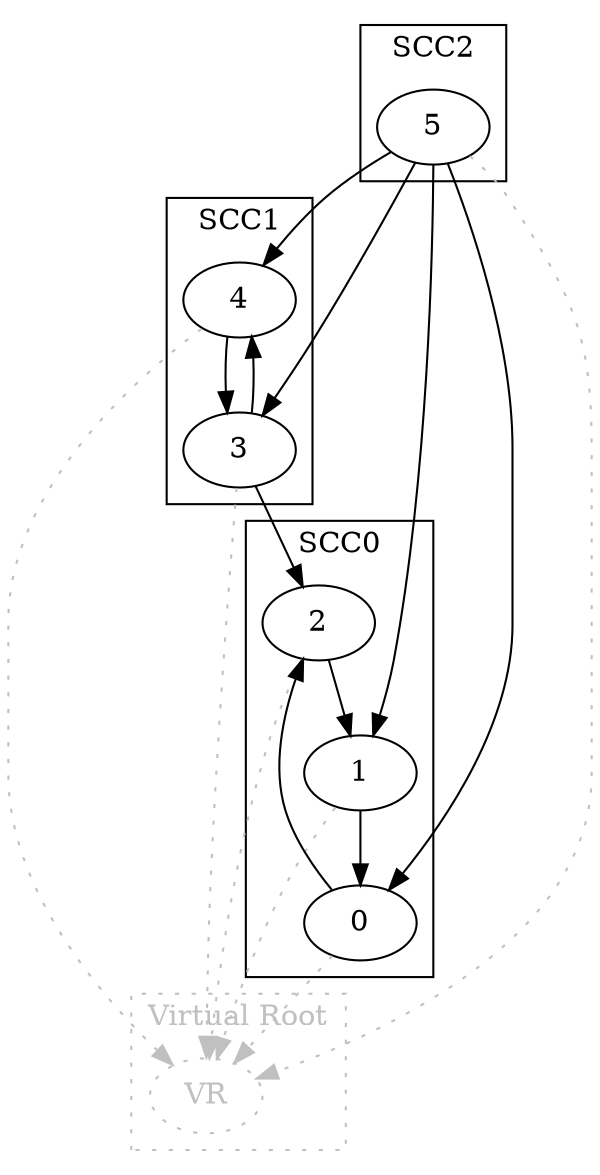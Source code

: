 digraph G {
  VR [style=dotted color=gray fontcolor=gray]

  // SCC clusters
  subgraph cluster_vr { label="Virtual Root" style="dotted" color=gray fontcolor=gray VR}

  subgraph cluster_scc0 { label="SCC0" 2 -> 1 -> 0 -> 2;}
  subgraph cluster_scc1 { label="SCC1" 4 -> 3 -> 4;}
  subgraph cluster_scc2 { label="SCC2" 5;}

  // inter SCC edges
  5 -> 0;
  5 -> 1;

  3 -> 2;

  5 -> 3;
  5 -> 4;

  // VR inter SCC edges
  0 -> VR [style="dotted" color=gray]
  1 -> VR [style="dotted" color=gray]
  2 -> VR [style="dotted" color=gray]
  3 -> VR [style="dotted" color=gray]
  4 -> VR [style="dotted" color=gray]
  5 -> VR [style="dotted" color=gray]
}
